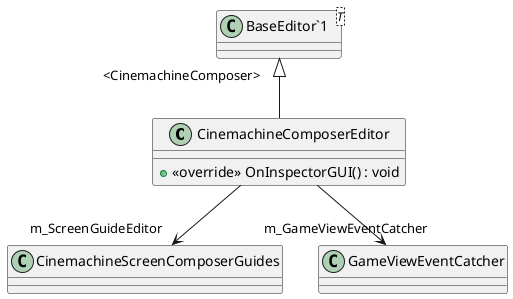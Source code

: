 @startuml
class CinemachineComposerEditor {
    + <<override>> OnInspectorGUI() : void
}
class "BaseEditor`1"<T> {
}
"BaseEditor`1" "<CinemachineComposer>" <|-- CinemachineComposerEditor
CinemachineComposerEditor --> "m_ScreenGuideEditor" CinemachineScreenComposerGuides
CinemachineComposerEditor --> "m_GameViewEventCatcher" GameViewEventCatcher
@enduml
